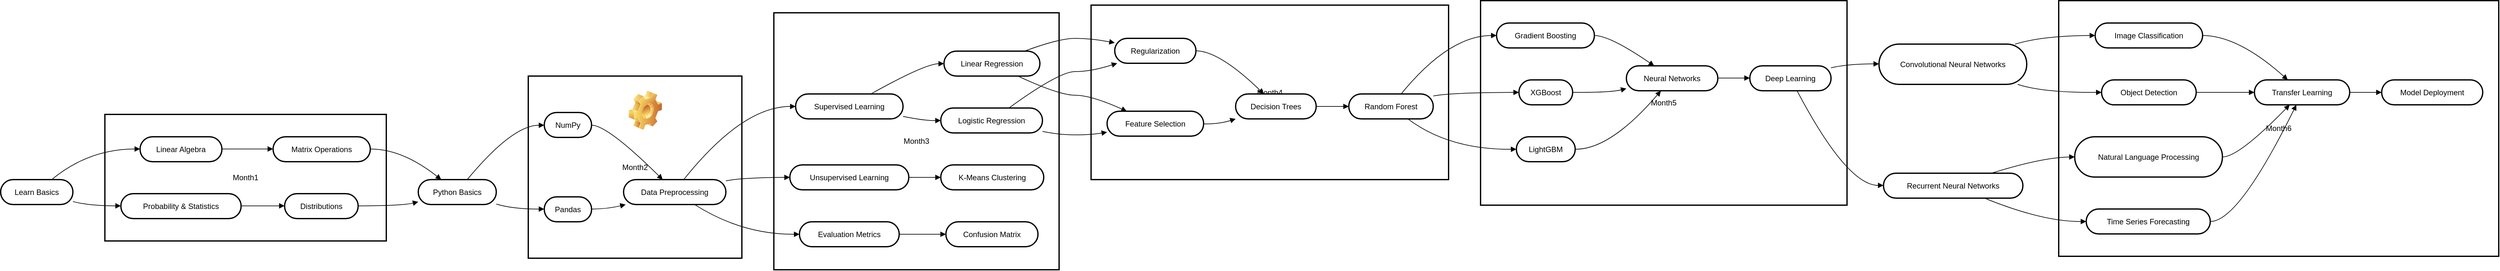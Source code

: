 <mxfile version="26.0.7">
  <diagram name="Page-1" id="vAyFzGhPa4BpMq6-uQ86">
    <mxGraphModel dx="1831" dy="826" grid="1" gridSize="10" guides="1" tooltips="1" connect="1" arrows="1" fold="1" page="1" pageScale="1" pageWidth="850" pageHeight="1100" math="0" shadow="0">
      <root>
        <mxCell id="0" />
        <mxCell id="1" parent="0" />
        <mxCell id="2" value="Month6" style="whiteSpace=wrap;strokeWidth=2;" parent="1" vertex="1">
          <mxGeometry x="3226" y="8" width="688" height="400" as="geometry" />
        </mxCell>
        <mxCell id="3" value="Month5" style="whiteSpace=wrap;strokeWidth=2;" parent="1" vertex="1">
          <mxGeometry x="2322" y="8" width="573" height="320" as="geometry" />
        </mxCell>
        <mxCell id="4" value="Month4" style="whiteSpace=wrap;strokeWidth=2;" parent="1" vertex="1">
          <mxGeometry x="1713" y="15" width="559" height="273" as="geometry" />
        </mxCell>
        <mxCell id="5" value="Month3" style="whiteSpace=wrap;strokeWidth=2;" parent="1" vertex="1">
          <mxGeometry x="1217" y="27" width="446" height="402" as="geometry" />
        </mxCell>
        <mxCell id="6" value="Month2" style="whiteSpace=wrap;strokeWidth=2;" parent="1" vertex="1">
          <mxGeometry x="833" y="126" width="334" height="285" as="geometry" />
        </mxCell>
        <mxCell id="7" value="Month1" style="whiteSpace=wrap;strokeWidth=2;" parent="1" vertex="1">
          <mxGeometry x="171" y="186" width="440" height="198" as="geometry" />
        </mxCell>
        <mxCell id="8" value="Learn Basics" style="rounded=1;whiteSpace=wrap;arcSize=50;strokeWidth=2;" parent="1" vertex="1">
          <mxGeometry x="8" y="288" width="113" height="39" as="geometry" />
        </mxCell>
        <mxCell id="9" value="Linear Algebra" style="rounded=1;whiteSpace=wrap;arcSize=50;strokeWidth=2;" parent="1" vertex="1">
          <mxGeometry x="226" y="221" width="128" height="39" as="geometry" />
        </mxCell>
        <mxCell id="10" value="Probability &amp; Statistics" style="rounded=1;whiteSpace=wrap;arcSize=50;strokeWidth=2;" parent="1" vertex="1">
          <mxGeometry x="196" y="310" width="188" height="39" as="geometry" />
        </mxCell>
        <mxCell id="11" value="Matrix Operations" style="rounded=1;whiteSpace=wrap;arcSize=50;strokeWidth=2;" parent="1" vertex="1">
          <mxGeometry x="434" y="221" width="152" height="39" as="geometry" />
        </mxCell>
        <mxCell id="12" value="Distributions" style="rounded=1;whiteSpace=wrap;arcSize=50;strokeWidth=2;" parent="1" vertex="1">
          <mxGeometry x="452" y="310" width="115" height="39" as="geometry" />
        </mxCell>
        <mxCell id="13" value="Python Basics" style="rounded=1;whiteSpace=wrap;arcSize=50;strokeWidth=2;" parent="1" vertex="1">
          <mxGeometry x="661" y="288" width="122" height="39" as="geometry" />
        </mxCell>
        <mxCell id="14" value="NumPy" style="rounded=1;whiteSpace=wrap;arcSize=50;strokeWidth=2;" parent="1" vertex="1">
          <mxGeometry x="858" y="183" width="74" height="39" as="geometry" />
        </mxCell>
        <mxCell id="15" value="Pandas" style="rounded=1;whiteSpace=wrap;arcSize=50;strokeWidth=2;" parent="1" vertex="1">
          <mxGeometry x="858" y="315" width="74" height="39" as="geometry" />
        </mxCell>
        <mxCell id="16" value="Data Preprocessing" style="rounded=1;whiteSpace=wrap;arcSize=50;strokeWidth=2;" parent="1" vertex="1">
          <mxGeometry x="982" y="288" width="160" height="39" as="geometry" />
        </mxCell>
        <mxCell id="17" value="Supervised Learning" style="rounded=1;whiteSpace=wrap;arcSize=50;strokeWidth=2;" parent="1" vertex="1">
          <mxGeometry x="1251" y="154" width="168" height="39" as="geometry" />
        </mxCell>
        <mxCell id="18" value="Unsupervised Learning" style="rounded=1;whiteSpace=wrap;arcSize=50;strokeWidth=2;" parent="1" vertex="1">
          <mxGeometry x="1242" y="265" width="186" height="39" as="geometry" />
        </mxCell>
        <mxCell id="19" value="Evaluation Metrics" style="rounded=1;whiteSpace=wrap;arcSize=50;strokeWidth=2;" parent="1" vertex="1">
          <mxGeometry x="1257" y="354" width="156" height="39" as="geometry" />
        </mxCell>
        <mxCell id="20" value="Linear Regression" style="rounded=1;whiteSpace=wrap;arcSize=50;strokeWidth=2;" parent="1" vertex="1">
          <mxGeometry x="1483" y="87" width="150" height="39" as="geometry" />
        </mxCell>
        <mxCell id="21" value="Logistic Regression" style="rounded=1;whiteSpace=wrap;arcSize=50;strokeWidth=2;" parent="1" vertex="1">
          <mxGeometry x="1478" y="176" width="159" height="39" as="geometry" />
        </mxCell>
        <mxCell id="22" value="K-Means Clustering" style="rounded=1;whiteSpace=wrap;arcSize=50;strokeWidth=2;" parent="1" vertex="1">
          <mxGeometry x="1478" y="265" width="161" height="39" as="geometry" />
        </mxCell>
        <mxCell id="23" value="Confusion Matrix" style="rounded=1;whiteSpace=wrap;arcSize=50;strokeWidth=2;" parent="1" vertex="1">
          <mxGeometry x="1486" y="354" width="144" height="39" as="geometry" />
        </mxCell>
        <mxCell id="24" value="Regularization" style="rounded=1;whiteSpace=wrap;arcSize=50;strokeWidth=2;" parent="1" vertex="1">
          <mxGeometry x="1750" y="67" width="127" height="39" as="geometry" />
        </mxCell>
        <mxCell id="25" value="Feature Selection" style="rounded=1;whiteSpace=wrap;arcSize=50;strokeWidth=2;" parent="1" vertex="1">
          <mxGeometry x="1738" y="181" width="151" height="39" as="geometry" />
        </mxCell>
        <mxCell id="26" value="Decision Trees" style="rounded=1;whiteSpace=wrap;arcSize=50;strokeWidth=2;" parent="1" vertex="1">
          <mxGeometry x="1939" y="154" width="126" height="39" as="geometry" />
        </mxCell>
        <mxCell id="27" value="Random Forest" style="rounded=1;whiteSpace=wrap;arcSize=50;strokeWidth=2;" parent="1" vertex="1">
          <mxGeometry x="2116" y="154" width="132" height="39" as="geometry" />
        </mxCell>
        <mxCell id="28" value="Gradient Boosting" style="rounded=1;whiteSpace=wrap;arcSize=50;strokeWidth=2;" parent="1" vertex="1">
          <mxGeometry x="2347" y="43" width="153" height="39" as="geometry" />
        </mxCell>
        <mxCell id="29" value="XGBoost" style="rounded=1;whiteSpace=wrap;arcSize=50;strokeWidth=2;" parent="1" vertex="1">
          <mxGeometry x="2382" y="132" width="84" height="39" as="geometry" />
        </mxCell>
        <mxCell id="30" value="LightGBM" style="rounded=1;whiteSpace=wrap;arcSize=50;strokeWidth=2;" parent="1" vertex="1">
          <mxGeometry x="2378" y="221" width="92" height="39" as="geometry" />
        </mxCell>
        <mxCell id="31" value="Neural Networks" style="rounded=1;whiteSpace=wrap;arcSize=50;strokeWidth=2;" parent="1" vertex="1">
          <mxGeometry x="2550" y="110" width="143" height="39" as="geometry" />
        </mxCell>
        <mxCell id="32" value="Deep Learning" style="rounded=1;whiteSpace=wrap;arcSize=50;strokeWidth=2;" parent="1" vertex="1">
          <mxGeometry x="2743" y="110" width="127" height="39" as="geometry" />
        </mxCell>
        <mxCell id="33" value="Convolutional Neural Networks" style="rounded=1;whiteSpace=wrap;arcSize=50;strokeWidth=2;" parent="1" vertex="1">
          <mxGeometry x="2945" y="76" width="231" height="63" as="geometry" />
        </mxCell>
        <mxCell id="34" value="Recurrent Neural Networks" style="rounded=1;whiteSpace=wrap;arcSize=50;strokeWidth=2;" parent="1" vertex="1">
          <mxGeometry x="2952" y="278" width="218" height="39" as="geometry" />
        </mxCell>
        <mxCell id="35" value="Image Classification" style="rounded=1;whiteSpace=wrap;arcSize=50;strokeWidth=2;" parent="1" vertex="1">
          <mxGeometry x="3283" y="43" width="168" height="39" as="geometry" />
        </mxCell>
        <mxCell id="36" value="Object Detection" style="rounded=1;whiteSpace=wrap;arcSize=50;strokeWidth=2;" parent="1" vertex="1">
          <mxGeometry x="3293" y="132" width="148" height="39" as="geometry" />
        </mxCell>
        <mxCell id="37" value="Natural Language Processing" style="rounded=1;whiteSpace=wrap;arcSize=50;strokeWidth=2;" parent="1" vertex="1">
          <mxGeometry x="3251" y="221" width="231" height="63" as="geometry" />
        </mxCell>
        <mxCell id="38" value="Time Series Forecasting" style="rounded=1;whiteSpace=wrap;arcSize=50;strokeWidth=2;" parent="1" vertex="1">
          <mxGeometry x="3269" y="334" width="194" height="39" as="geometry" />
        </mxCell>
        <mxCell id="39" value="Transfer Learning" style="rounded=1;whiteSpace=wrap;arcSize=50;strokeWidth=2;" parent="1" vertex="1">
          <mxGeometry x="3532" y="132" width="149" height="39" as="geometry" />
        </mxCell>
        <mxCell id="40" value="Model Deployment" style="rounded=1;whiteSpace=wrap;arcSize=50;strokeWidth=2;" parent="1" vertex="1">
          <mxGeometry x="3731" y="132" width="158" height="39" as="geometry" />
        </mxCell>
        <mxCell id="41" value="" style="curved=1;startArrow=none;endArrow=block;exitX=0.71;exitY=-0.01;entryX=0;entryY=0.49;" parent="1" source="8" target="9" edge="1">
          <mxGeometry relative="1" as="geometry">
            <Array as="points">
              <mxPoint x="146" y="240" />
            </Array>
          </mxGeometry>
        </mxCell>
        <mxCell id="42" value="" style="curved=1;startArrow=none;endArrow=block;exitX=1;exitY=0.88;entryX=0;entryY=0.49;" parent="1" source="8" target="10" edge="1">
          <mxGeometry relative="1" as="geometry">
            <Array as="points">
              <mxPoint x="146" y="329" />
            </Array>
          </mxGeometry>
        </mxCell>
        <mxCell id="43" value="" style="curved=1;startArrow=none;endArrow=block;exitX=1;exitY=0.49;entryX=0;entryY=0.49;" parent="1" source="9" target="11" edge="1">
          <mxGeometry relative="1" as="geometry">
            <Array as="points" />
          </mxGeometry>
        </mxCell>
        <mxCell id="44" value="" style="curved=1;startArrow=none;endArrow=block;exitX=1;exitY=0.49;entryX=0;entryY=0.49;" parent="1" source="10" target="12" edge="1">
          <mxGeometry relative="1" as="geometry">
            <Array as="points" />
          </mxGeometry>
        </mxCell>
        <mxCell id="45" value="" style="curved=1;startArrow=none;endArrow=block;exitX=1;exitY=0.49;entryX=0.29;entryY=-0.01;" parent="1" source="11" target="13" edge="1">
          <mxGeometry relative="1" as="geometry">
            <Array as="points">
              <mxPoint x="636" y="240" />
            </Array>
          </mxGeometry>
        </mxCell>
        <mxCell id="46" value="" style="curved=1;startArrow=none;endArrow=block;exitX=1;exitY=0.49;entryX=0;entryY=0.89;" parent="1" source="12" target="13" edge="1">
          <mxGeometry relative="1" as="geometry">
            <Array as="points">
              <mxPoint x="636" y="329" />
            </Array>
          </mxGeometry>
        </mxCell>
        <mxCell id="47" value="" style="curved=1;startArrow=none;endArrow=block;exitX=0.63;exitY=-0.01;entryX=0;entryY=0.51;" parent="1" source="13" target="14" edge="1">
          <mxGeometry relative="1" as="geometry">
            <Array as="points">
              <mxPoint x="808" y="203" />
            </Array>
          </mxGeometry>
        </mxCell>
        <mxCell id="48" value="" style="curved=1;startArrow=none;endArrow=block;exitX=1;exitY=0.98;entryX=0;entryY=0.49;" parent="1" source="13" target="15" edge="1">
          <mxGeometry relative="1" as="geometry">
            <Array as="points">
              <mxPoint x="808" y="334" />
            </Array>
          </mxGeometry>
        </mxCell>
        <mxCell id="49" value="" style="curved=1;startArrow=none;endArrow=block;exitX=0.99;exitY=0.51;entryX=0.38;entryY=-0.01;" parent="1" source="14" target="16" edge="1">
          <mxGeometry relative="1" as="geometry">
            <Array as="points">
              <mxPoint x="957" y="203" />
            </Array>
          </mxGeometry>
        </mxCell>
        <mxCell id="50" value="" style="curved=1;startArrow=none;endArrow=block;exitX=0.99;exitY=0.49;entryX=0.03;entryY=0.99;" parent="1" source="15" target="16" edge="1">
          <mxGeometry relative="1" as="geometry">
            <Array as="points">
              <mxPoint x="957" y="334" />
            </Array>
          </mxGeometry>
        </mxCell>
        <mxCell id="51" value="" style="curved=1;startArrow=none;endArrow=block;exitX=0.59;exitY=-0.01;entryX=0;entryY=0.5;" parent="1" source="16" target="17" edge="1">
          <mxGeometry relative="1" as="geometry">
            <Array as="points">
              <mxPoint x="1167" y="174" />
            </Array>
          </mxGeometry>
        </mxCell>
        <mxCell id="52" value="" style="curved=1;startArrow=none;endArrow=block;exitX=1;exitY=0.05;entryX=0;entryY=0.5;" parent="1" source="16" target="18" edge="1">
          <mxGeometry relative="1" as="geometry">
            <Array as="points">
              <mxPoint x="1167" y="285" />
            </Array>
          </mxGeometry>
        </mxCell>
        <mxCell id="53" value="" style="curved=1;startArrow=none;endArrow=block;exitX=0.69;exitY=0.99;entryX=0;entryY=0.5;" parent="1" source="16" target="19" edge="1">
          <mxGeometry relative="1" as="geometry">
            <Array as="points">
              <mxPoint x="1167" y="374" />
            </Array>
          </mxGeometry>
        </mxCell>
        <mxCell id="54" value="" style="curved=1;startArrow=none;endArrow=block;exitX=0.7;exitY=0;entryX=0;entryY=0.5;" parent="1" source="17" target="20" edge="1">
          <mxGeometry relative="1" as="geometry">
            <Array as="points">
              <mxPoint x="1453" y="107" />
            </Array>
          </mxGeometry>
        </mxCell>
        <mxCell id="55" value="" style="curved=1;startArrow=none;endArrow=block;exitX=1;exitY=0.9;entryX=0;entryY=0.5;" parent="1" source="17" target="21" edge="1">
          <mxGeometry relative="1" as="geometry">
            <Array as="points">
              <mxPoint x="1453" y="196" />
            </Array>
          </mxGeometry>
        </mxCell>
        <mxCell id="56" value="" style="curved=1;startArrow=none;endArrow=block;exitX=1;exitY=0.5;entryX=0;entryY=0.5;" parent="1" source="18" target="22" edge="1">
          <mxGeometry relative="1" as="geometry">
            <Array as="points" />
          </mxGeometry>
        </mxCell>
        <mxCell id="57" value="" style="curved=1;startArrow=none;endArrow=block;exitX=1;exitY=0.5;entryX=0;entryY=0.5;" parent="1" source="19" target="23" edge="1">
          <mxGeometry relative="1" as="geometry">
            <Array as="points" />
          </mxGeometry>
        </mxCell>
        <mxCell id="58" value="" style="curved=1;startArrow=none;endArrow=block;exitX=0.84;exitY=0;entryX=0;entryY=0.18;" parent="1" source="20" target="24" edge="1">
          <mxGeometry relative="1" as="geometry">
            <Array as="points">
              <mxPoint x="1663" y="67" />
              <mxPoint x="1713" y="67" />
            </Array>
          </mxGeometry>
        </mxCell>
        <mxCell id="59" value="" style="curved=1;startArrow=none;endArrow=block;exitX=0.77;exitY=1;entryX=0.21;entryY=0.01;" parent="1" source="20" target="25" edge="1">
          <mxGeometry relative="1" as="geometry">
            <Array as="points">
              <mxPoint x="1663" y="156" />
              <mxPoint x="1713" y="156" />
            </Array>
          </mxGeometry>
        </mxCell>
        <mxCell id="60" value="" style="curved=1;startArrow=none;endArrow=block;exitX=0.67;exitY=0;entryX=0.03;entryY=1;" parent="1" source="21" target="24" edge="1">
          <mxGeometry relative="1" as="geometry">
            <Array as="points">
              <mxPoint x="1663" y="119" />
              <mxPoint x="1713" y="119" />
            </Array>
          </mxGeometry>
        </mxCell>
        <mxCell id="61" value="" style="curved=1;startArrow=none;endArrow=block;exitX=1;exitY=0.94;entryX=0;entryY=0.84;" parent="1" source="21" target="25" edge="1">
          <mxGeometry relative="1" as="geometry">
            <Array as="points">
              <mxPoint x="1663" y="218" />
              <mxPoint x="1713" y="218" />
            </Array>
          </mxGeometry>
        </mxCell>
        <mxCell id="62" value="" style="curved=1;startArrow=none;endArrow=block;exitX=1;exitY=0.5;entryX=0.35;entryY=0;" parent="1" source="24" target="26" edge="1">
          <mxGeometry relative="1" as="geometry">
            <Array as="points">
              <mxPoint x="1914" y="87" />
            </Array>
          </mxGeometry>
        </mxCell>
        <mxCell id="63" value="" style="curved=1;startArrow=none;endArrow=block;exitX=1;exitY=0.51;entryX=0;entryY=1;" parent="1" source="25" target="26" edge="1">
          <mxGeometry relative="1" as="geometry">
            <Array as="points">
              <mxPoint x="1914" y="201" />
            </Array>
          </mxGeometry>
        </mxCell>
        <mxCell id="64" value="" style="curved=1;startArrow=none;endArrow=block;exitX=1.01;exitY=0.5;entryX=0;entryY=0.5;" parent="1" source="26" target="27" edge="1">
          <mxGeometry relative="1" as="geometry">
            <Array as="points" />
          </mxGeometry>
        </mxCell>
        <mxCell id="65" value="" style="curved=1;startArrow=none;endArrow=block;exitX=0.62;exitY=0;entryX=0;entryY=0.5;" parent="1" source="27" target="28" edge="1">
          <mxGeometry relative="1" as="geometry">
            <Array as="points">
              <mxPoint x="2272" y="63" />
            </Array>
          </mxGeometry>
        </mxCell>
        <mxCell id="66" value="" style="curved=1;startArrow=none;endArrow=block;exitX=0.99;exitY=0.09;entryX=0;entryY=0.5;" parent="1" source="27" target="29" edge="1">
          <mxGeometry relative="1" as="geometry">
            <Array as="points">
              <mxPoint x="2272" y="152" />
            </Array>
          </mxGeometry>
        </mxCell>
        <mxCell id="67" value="" style="curved=1;startArrow=none;endArrow=block;exitX=0.7;exitY=1;entryX=0;entryY=0.5;" parent="1" source="27" target="30" edge="1">
          <mxGeometry relative="1" as="geometry">
            <Array as="points">
              <mxPoint x="2272" y="241" />
            </Array>
          </mxGeometry>
        </mxCell>
        <mxCell id="68" value="" style="curved=1;startArrow=none;endArrow=block;exitX=1;exitY=0.5;entryX=0.3;entryY=-0.01;" parent="1" source="28" target="31" edge="1">
          <mxGeometry relative="1" as="geometry">
            <Array as="points">
              <mxPoint x="2525" y="63" />
            </Array>
          </mxGeometry>
        </mxCell>
        <mxCell id="69" value="" style="curved=1;startArrow=none;endArrow=block;exitX=0.99;exitY=0.5;entryX=0;entryY=0.91;" parent="1" source="29" target="31" edge="1">
          <mxGeometry relative="1" as="geometry">
            <Array as="points">
              <mxPoint x="2525" y="152" />
            </Array>
          </mxGeometry>
        </mxCell>
        <mxCell id="70" value="" style="curved=1;startArrow=none;endArrow=block;exitX=0.99;exitY=0.5;entryX=0.38;entryY=0.99;" parent="1" source="30" target="31" edge="1">
          <mxGeometry relative="1" as="geometry">
            <Array as="points">
              <mxPoint x="2525" y="241" />
            </Array>
          </mxGeometry>
        </mxCell>
        <mxCell id="71" value="" style="curved=1;startArrow=none;endArrow=block;exitX=1;exitY=0.49;entryX=0;entryY=0.49;" parent="1" source="31" target="32" edge="1">
          <mxGeometry relative="1" as="geometry">
            <Array as="points" />
          </mxGeometry>
        </mxCell>
        <mxCell id="72" value="" style="curved=1;startArrow=none;endArrow=block;exitX=1;exitY=0.08;entryX=0;entryY=0.49;" parent="1" source="32" target="33" edge="1">
          <mxGeometry relative="1" as="geometry">
            <Array as="points">
              <mxPoint x="2895" y="107" />
            </Array>
          </mxGeometry>
        </mxCell>
        <mxCell id="73" value="" style="curved=1;startArrow=none;endArrow=block;exitX=0.58;exitY=0.99;entryX=0;entryY=0.49;" parent="1" source="32" target="34" edge="1">
          <mxGeometry relative="1" as="geometry">
            <Array as="points">
              <mxPoint x="2895" y="297" />
            </Array>
          </mxGeometry>
        </mxCell>
        <mxCell id="74" value="" style="curved=1;startArrow=none;endArrow=block;exitX=0.93;exitY=-0.01;entryX=0;entryY=0.5;" parent="1" source="33" target="35" edge="1">
          <mxGeometry relative="1" as="geometry">
            <Array as="points">
              <mxPoint x="3201" y="63" />
            </Array>
          </mxGeometry>
        </mxCell>
        <mxCell id="75" value="" style="curved=1;startArrow=none;endArrow=block;exitX=0.93;exitY=0.99;entryX=0;entryY=0.5;" parent="1" source="33" target="36" edge="1">
          <mxGeometry relative="1" as="geometry">
            <Array as="points">
              <mxPoint x="3201" y="152" />
            </Array>
          </mxGeometry>
        </mxCell>
        <mxCell id="76" value="" style="curved=1;startArrow=none;endArrow=block;exitX=0.78;exitY=-0.01;entryX=0;entryY=0.5;" parent="1" source="34" target="37" edge="1">
          <mxGeometry relative="1" as="geometry">
            <Array as="points">
              <mxPoint x="3201" y="253" />
            </Array>
          </mxGeometry>
        </mxCell>
        <mxCell id="77" value="" style="curved=1;startArrow=none;endArrow=block;exitX=0.72;exitY=0.99;entryX=0;entryY=0.5;" parent="1" source="34" target="38" edge="1">
          <mxGeometry relative="1" as="geometry">
            <Array as="points">
              <mxPoint x="3201" y="354" />
            </Array>
          </mxGeometry>
        </mxCell>
        <mxCell id="78" value="" style="curved=1;startArrow=none;endArrow=block;exitX=1;exitY=0.5;entryX=0.35;entryY=0;" parent="1" source="35" target="39" edge="1">
          <mxGeometry relative="1" as="geometry">
            <Array as="points">
              <mxPoint x="3507" y="63" />
            </Array>
          </mxGeometry>
        </mxCell>
        <mxCell id="79" value="" style="curved=1;startArrow=none;endArrow=block;exitX=1;exitY=0.5;entryX=0;entryY=0.5;" parent="1" source="36" target="39" edge="1">
          <mxGeometry relative="1" as="geometry">
            <Array as="points" />
          </mxGeometry>
        </mxCell>
        <mxCell id="80" value="" style="curved=1;startArrow=none;endArrow=block;exitX=1;exitY=0.5;entryX=0.37;entryY=1;" parent="1" source="37" target="39" edge="1">
          <mxGeometry relative="1" as="geometry">
            <Array as="points">
              <mxPoint x="3507" y="253" />
            </Array>
          </mxGeometry>
        </mxCell>
        <mxCell id="81" value="" style="curved=1;startArrow=none;endArrow=block;exitX=1;exitY=0.5;entryX=0.44;entryY=1;" parent="1" source="38" target="39" edge="1">
          <mxGeometry relative="1" as="geometry">
            <Array as="points">
              <mxPoint x="3507" y="354" />
            </Array>
          </mxGeometry>
        </mxCell>
        <mxCell id="82" value="" style="curved=1;startArrow=none;endArrow=block;exitX=1;exitY=0.5;entryX=0;entryY=0.5;" parent="1" source="39" target="40" edge="1">
          <mxGeometry relative="1" as="geometry">
            <Array as="points" />
          </mxGeometry>
        </mxCell>
        <mxCell id="FXaQ7f7mWDSP05A1weu2-84" value="" style="shape=image;html=1;verticalLabelPosition=bottom;verticalAlign=top;imageAspect=1;aspect=fixed;image=img/clipart/Gear_128x128.png" vertex="1" parent="1">
          <mxGeometry x="990" y="149" width="52" height="61" as="geometry" />
        </mxCell>
      </root>
    </mxGraphModel>
  </diagram>
</mxfile>
